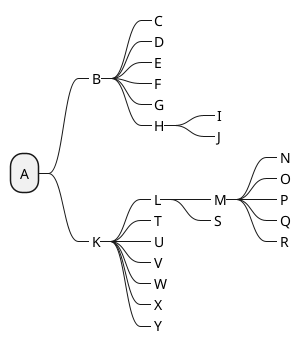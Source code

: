 @startmindmap

* A
**_ B
***_ C
***_ D
***_ E
***_ F
***_ G
***_ H
****_ I
****_ J
**_ K
***_ L
****_ M
*****_ N
*****_ O
*****_ P
*****_ Q
*****_ R
****_ S
***_ T
***_ U
***_ V
***_ W
***_ X
***_ Y
@endmindmap